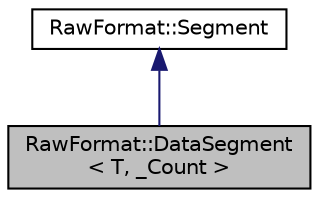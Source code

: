 digraph "RawFormat::DataSegment&lt; T, _Count &gt;"
{
 // INTERACTIVE_SVG=YES
 // LATEX_PDF_SIZE
  edge [fontname="Helvetica",fontsize="10",labelfontname="Helvetica",labelfontsize="10"];
  node [fontname="Helvetica",fontsize="10",shape=record];
  Node1 [label="RawFormat::DataSegment\l\< T, _Count \>",height=0.2,width=0.4,color="black", fillcolor="grey75", style="filled", fontcolor="black",tooltip=" "];
  Node2 -> Node1 [dir="back",color="midnightblue",fontsize="10",style="solid",fontname="Helvetica"];
  Node2 [label="RawFormat::Segment",height=0.2,width=0.4,color="black", fillcolor="white", style="filled",URL="$class_raw_format_1_1_segment.html",tooltip=" "];
}
